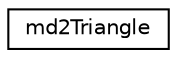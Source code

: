 digraph "Graphical Class Hierarchy"
{
 // LATEX_PDF_SIZE
  edge [fontname="Helvetica",fontsize="10",labelfontname="Helvetica",labelfontsize="10"];
  node [fontname="Helvetica",fontsize="10",shape=record];
  rankdir="LR";
  Node0 [label="md2Triangle",height=0.2,width=0.4,color="black", fillcolor="white", style="filled",URL="$structmd2_triangle.html",tooltip=" "];
}
